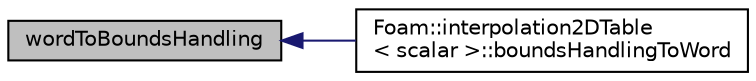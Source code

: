 digraph "wordToBoundsHandling"
{
  bgcolor="transparent";
  edge [fontname="Helvetica",fontsize="10",labelfontname="Helvetica",labelfontsize="10"];
  node [fontname="Helvetica",fontsize="10",shape=record];
  rankdir="LR";
  Node14 [label="wordToBoundsHandling",height=0.2,width=0.4,color="black", fillcolor="grey75", style="filled", fontcolor="black"];
  Node14 -> Node15 [dir="back",color="midnightblue",fontsize="10",style="solid",fontname="Helvetica"];
  Node15 [label="Foam::interpolation2DTable\l\< scalar \>::boundsHandlingToWord",height=0.2,width=0.4,color="black",URL="$a27841.html#aa688f45738927379491a450d40c74cfc",tooltip="Return the out-of-bounds handling as a word. "];
}
